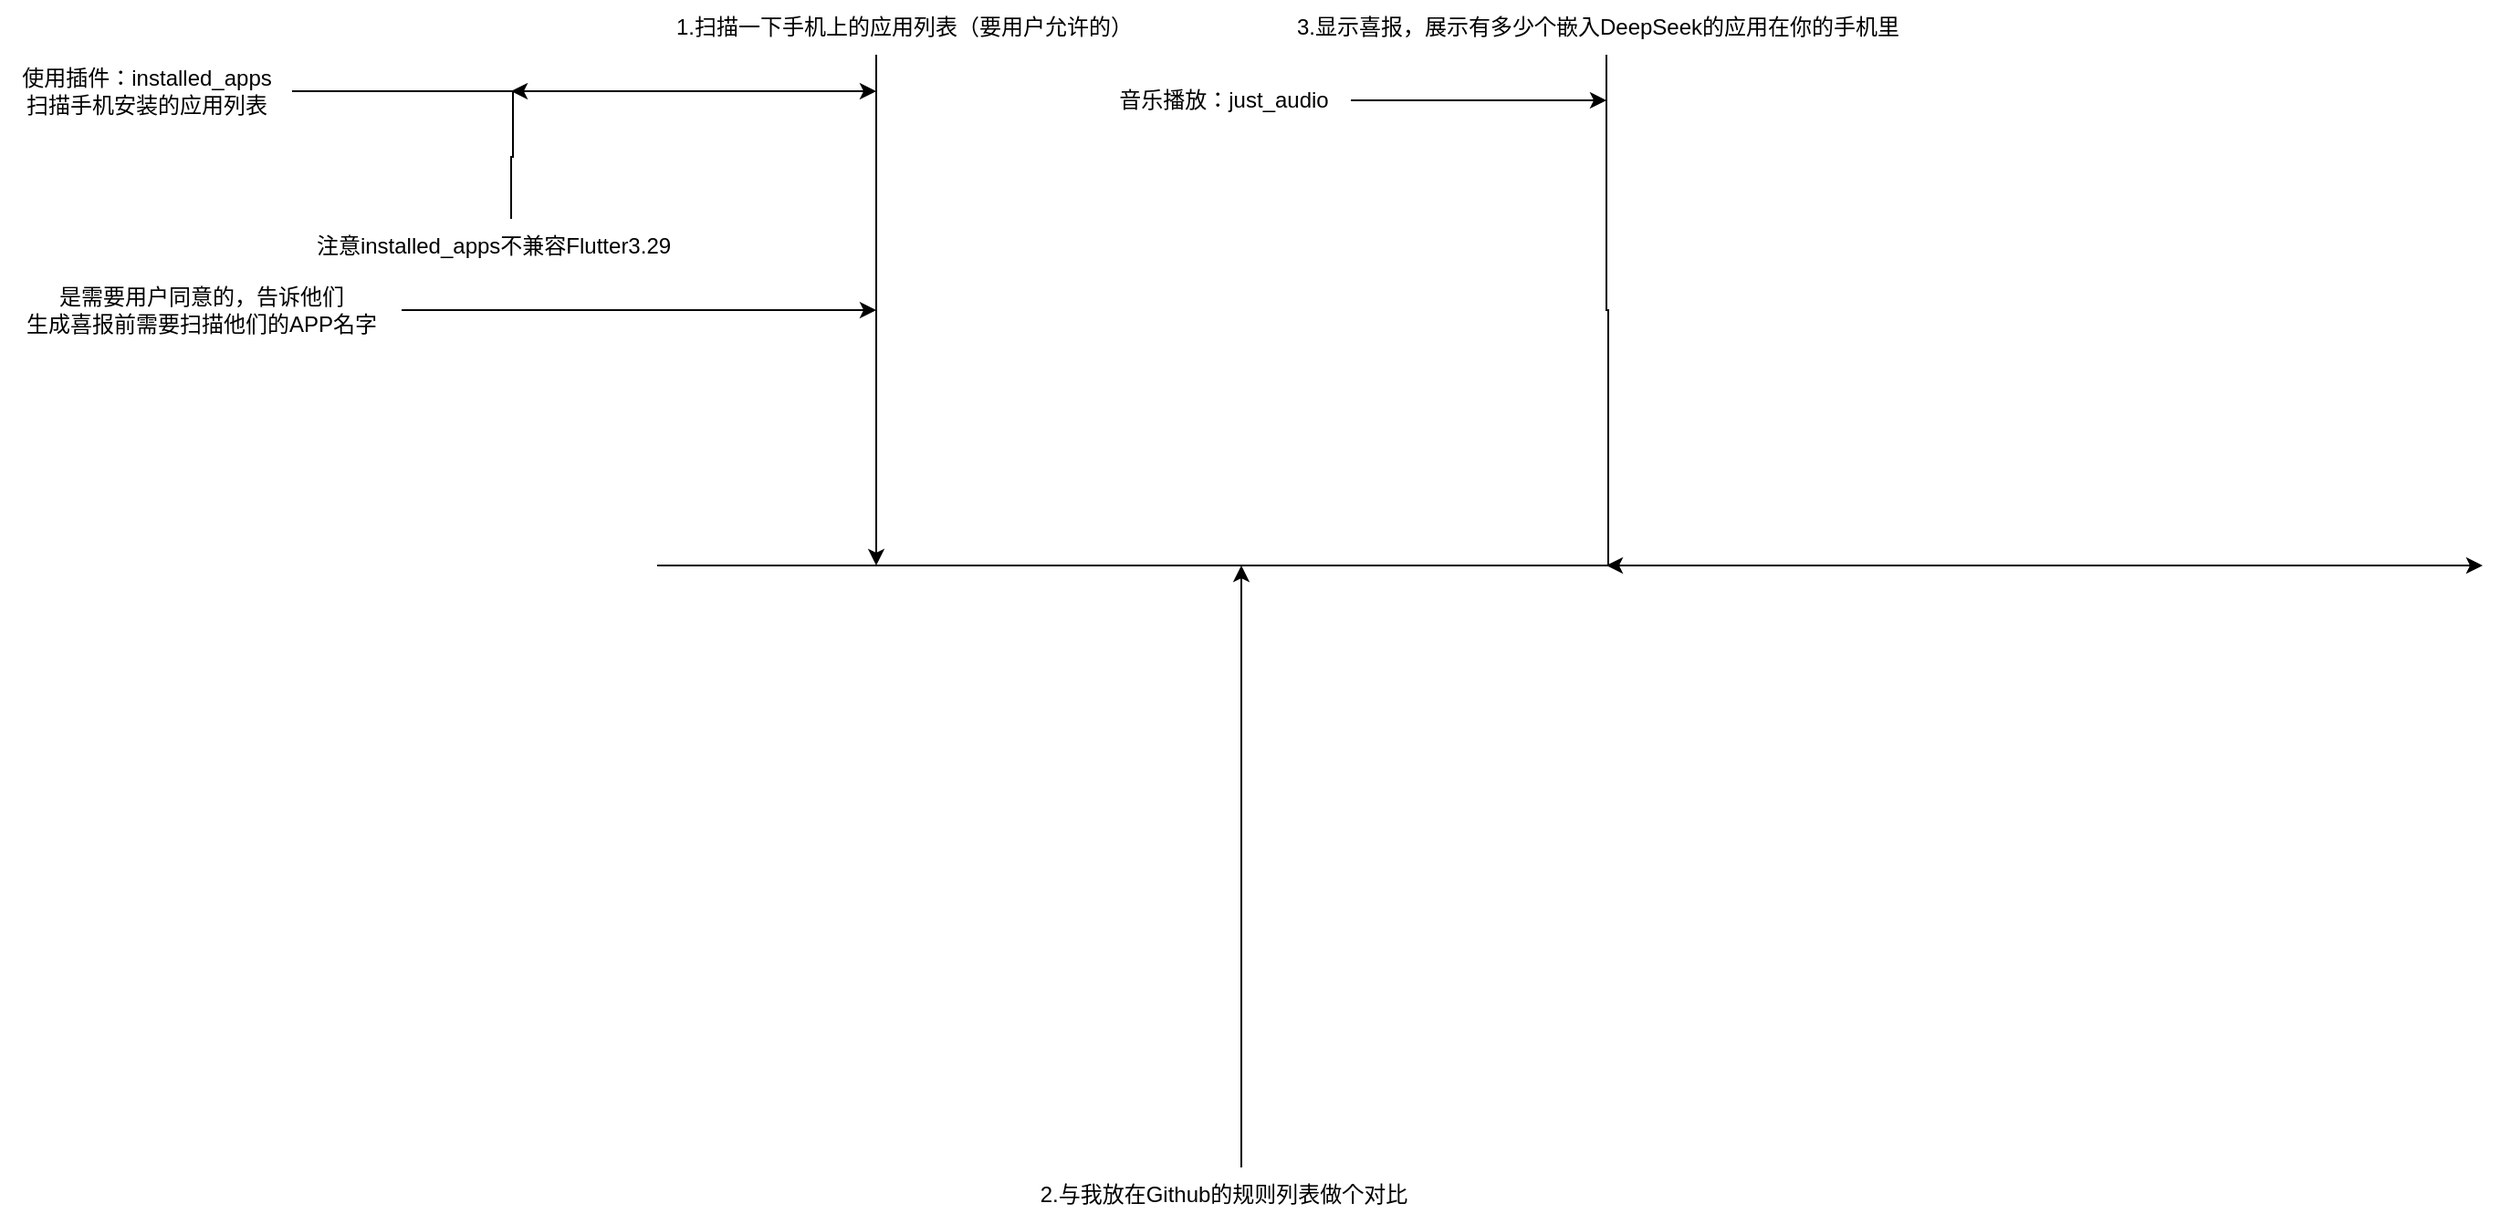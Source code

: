 <mxfile version="26.0.9">
  <diagram name="第 1 页" id="87IRfmedq-mZ3uFw9-FG">
    <mxGraphModel dx="2134" dy="1019" grid="1" gridSize="10" guides="1" tooltips="1" connect="1" arrows="1" fold="1" page="1" pageScale="1" pageWidth="1169" pageHeight="827" math="0" shadow="0">
      <root>
        <mxCell id="0" />
        <mxCell id="1" parent="0" />
        <mxCell id="27LEgjKncRxuM2OHvfH0-2" value="" style="edgeStyle=none;orthogonalLoop=1;jettySize=auto;html=1;rounded=0;" edge="1" parent="1">
          <mxGeometry width="100" relative="1" as="geometry">
            <mxPoint x="80" y="400" as="sourcePoint" />
            <mxPoint x="1080" y="400" as="targetPoint" />
            <Array as="points" />
          </mxGeometry>
        </mxCell>
        <mxCell id="27LEgjKncRxuM2OHvfH0-5" style="edgeStyle=orthogonalEdgeStyle;rounded=0;orthogonalLoop=1;jettySize=auto;html=1;" edge="1" parent="1" source="27LEgjKncRxuM2OHvfH0-3">
          <mxGeometry relative="1" as="geometry">
            <mxPoint x="200" y="400" as="targetPoint" />
            <Array as="points">
              <mxPoint x="200" y="400" />
            </Array>
          </mxGeometry>
        </mxCell>
        <mxCell id="27LEgjKncRxuM2OHvfH0-3" value="1.扫描一下手机上的应用列表（要用户允许的）" style="text;html=1;align=center;verticalAlign=middle;resizable=0;points=[];autosize=1;strokeColor=none;fillColor=none;" vertex="1" parent="1">
          <mxGeometry x="80" y="90" width="270" height="30" as="geometry" />
        </mxCell>
        <mxCell id="27LEgjKncRxuM2OHvfH0-7" style="edgeStyle=orthogonalEdgeStyle;rounded=0;orthogonalLoop=1;jettySize=auto;html=1;" edge="1" parent="1" source="27LEgjKncRxuM2OHvfH0-6">
          <mxGeometry relative="1" as="geometry">
            <mxPoint x="400" y="400" as="targetPoint" />
            <Array as="points">
              <mxPoint x="400" y="400" />
            </Array>
          </mxGeometry>
        </mxCell>
        <mxCell id="27LEgjKncRxuM2OHvfH0-6" value="2.与我放在Github的规则列表做个对比" style="text;html=1;align=center;verticalAlign=middle;resizable=0;points=[];autosize=1;strokeColor=none;fillColor=none;" vertex="1" parent="1">
          <mxGeometry x="280" y="730" width="220" height="30" as="geometry" />
        </mxCell>
        <mxCell id="27LEgjKncRxuM2OHvfH0-9" style="edgeStyle=orthogonalEdgeStyle;rounded=0;orthogonalLoop=1;jettySize=auto;html=1;" edge="1" parent="1" source="27LEgjKncRxuM2OHvfH0-8">
          <mxGeometry relative="1" as="geometry">
            <mxPoint x="600" y="400" as="targetPoint" />
            <Array as="points">
              <mxPoint x="600" y="260" />
              <mxPoint x="601" y="400" />
            </Array>
          </mxGeometry>
        </mxCell>
        <mxCell id="27LEgjKncRxuM2OHvfH0-8" value="3.显示喜报，展示有多少个嵌入DeepSeek的应用在你的手机里" style="text;html=1;align=center;verticalAlign=middle;resizable=0;points=[];autosize=1;strokeColor=none;fillColor=none;" vertex="1" parent="1">
          <mxGeometry x="420" y="90" width="350" height="30" as="geometry" />
        </mxCell>
        <mxCell id="27LEgjKncRxuM2OHvfH0-11" style="edgeStyle=orthogonalEdgeStyle;rounded=0;orthogonalLoop=1;jettySize=auto;html=1;" edge="1" parent="1" source="27LEgjKncRxuM2OHvfH0-10">
          <mxGeometry relative="1" as="geometry">
            <mxPoint x="200" y="140" as="targetPoint" />
          </mxGeometry>
        </mxCell>
        <mxCell id="27LEgjKncRxuM2OHvfH0-10" value="使用插件：installed_apps&lt;div&gt;扫描手机安装的应用列表&lt;/div&gt;" style="text;html=1;align=center;verticalAlign=middle;resizable=0;points=[];autosize=1;strokeColor=none;fillColor=none;" vertex="1" parent="1">
          <mxGeometry x="-280" y="120" width="160" height="40" as="geometry" />
        </mxCell>
        <mxCell id="27LEgjKncRxuM2OHvfH0-13" style="edgeStyle=orthogonalEdgeStyle;rounded=0;orthogonalLoop=1;jettySize=auto;html=1;" edge="1" parent="1" source="27LEgjKncRxuM2OHvfH0-12">
          <mxGeometry relative="1" as="geometry">
            <mxPoint x="200" y="260" as="targetPoint" />
          </mxGeometry>
        </mxCell>
        <mxCell id="27LEgjKncRxuM2OHvfH0-12" value="是需要用户同意的，告诉他们&lt;div&gt;生成喜报前需要扫描他们的APP名字&lt;/div&gt;" style="text;html=1;align=center;verticalAlign=middle;resizable=0;points=[];autosize=1;strokeColor=none;fillColor=none;" vertex="1" parent="1">
          <mxGeometry x="-280" y="240" width="220" height="40" as="geometry" />
        </mxCell>
        <mxCell id="27LEgjKncRxuM2OHvfH0-20" style="edgeStyle=orthogonalEdgeStyle;rounded=0;orthogonalLoop=1;jettySize=auto;html=1;" edge="1" parent="1" source="27LEgjKncRxuM2OHvfH0-17">
          <mxGeometry relative="1" as="geometry">
            <mxPoint y="140" as="targetPoint" />
            <Array as="points">
              <mxPoint y="176" />
              <mxPoint x="1" y="176" />
              <mxPoint x="1" y="140" />
            </Array>
          </mxGeometry>
        </mxCell>
        <mxCell id="27LEgjKncRxuM2OHvfH0-17" value="注意installed_apps不兼容Flutter3.29" style="text;html=1;align=center;verticalAlign=middle;resizable=0;points=[];autosize=1;strokeColor=none;fillColor=none;" vertex="1" parent="1">
          <mxGeometry x="-120" y="210" width="220" height="30" as="geometry" />
        </mxCell>
        <mxCell id="27LEgjKncRxuM2OHvfH0-22" style="edgeStyle=orthogonalEdgeStyle;rounded=0;orthogonalLoop=1;jettySize=auto;html=1;" edge="1" parent="1" source="27LEgjKncRxuM2OHvfH0-21">
          <mxGeometry relative="1" as="geometry">
            <mxPoint x="600" y="145" as="targetPoint" />
          </mxGeometry>
        </mxCell>
        <mxCell id="27LEgjKncRxuM2OHvfH0-21" value="音乐播放：just_audio" style="text;html=1;align=center;verticalAlign=middle;resizable=0;points=[];autosize=1;strokeColor=none;fillColor=none;" vertex="1" parent="1">
          <mxGeometry x="320" y="130" width="140" height="30" as="geometry" />
        </mxCell>
      </root>
    </mxGraphModel>
  </diagram>
</mxfile>
